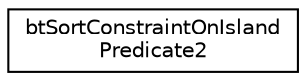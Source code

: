 digraph "Graphical Class Hierarchy"
{
  edge [fontname="Helvetica",fontsize="10",labelfontname="Helvetica",labelfontsize="10"];
  node [fontname="Helvetica",fontsize="10",shape=record];
  rankdir="LR";
  Node1 [label="btSortConstraintOnIsland\lPredicate2",height=0.2,width=0.4,color="black", fillcolor="white", style="filled",URL="$classbt_sort_constraint_on_island_predicate2.html"];
}
